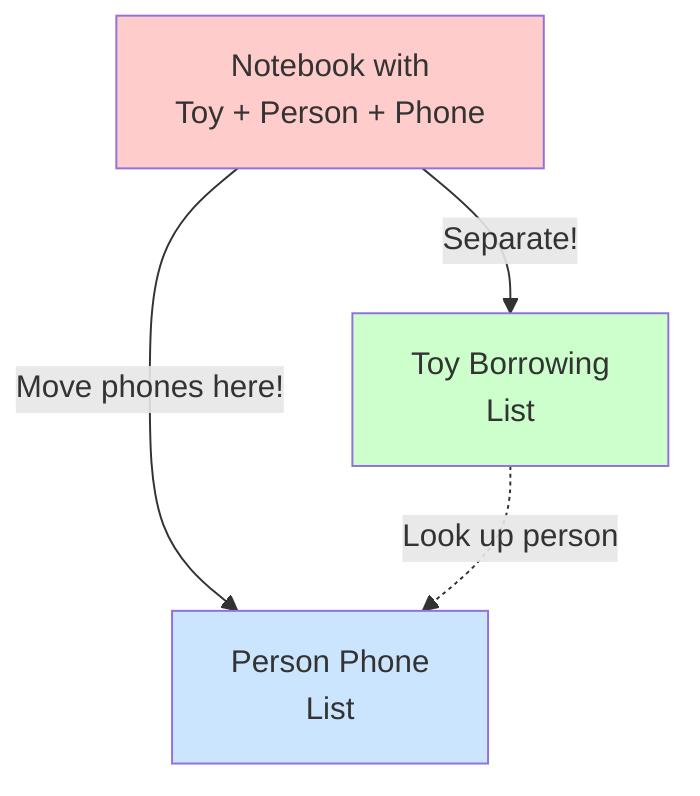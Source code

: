 graph TD
    Wrong[Notebook with<br/>Toy + Person + Phone]
    Right1[Toy Borrowing<br/>List]
    Right2[Person Phone<br/>List]
    Wrong -->|Separate!| Right1
    Wrong -->|Move phones here!| Right2
    Right1 -.->|Look up person| Right2
    style Wrong fill:#ffcccc
    style Right1 fill:#ccffcc
    style Right2 fill:#cce5ff